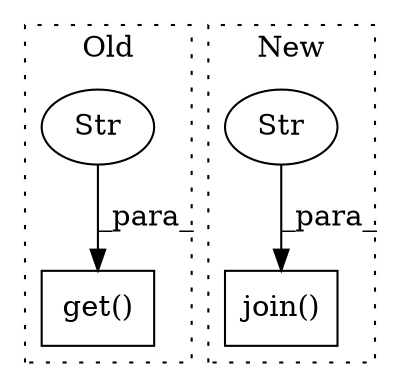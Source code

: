 digraph G {
subgraph cluster0 {
1 [label="get()" a="75" s="3168,3205" l="15,1" shape="box"];
3 [label="Str" a="66" s="3183" l="16" shape="ellipse"];
label = "Old";
style="dotted";
}
subgraph cluster1 {
2 [label="join()" a="75" s="3379,3430" l="13,1" shape="box"];
4 [label="Str" a="66" s="3402" l="28" shape="ellipse"];
label = "New";
style="dotted";
}
3 -> 1 [label="_para_"];
4 -> 2 [label="_para_"];
}